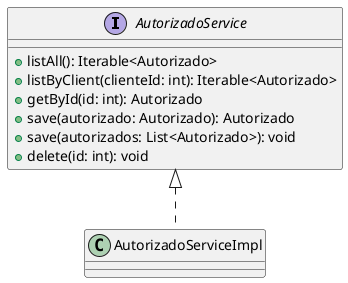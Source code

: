 @startuml AutorizadoService
interface AutorizadoService {
 + listAll(): Iterable<Autorizado>
 + listByClient(clienteId: int): Iterable<Autorizado>
 + getById(id: int): Autorizado
 + save(autorizado: Autorizado): Autorizado
 + save(autorizados: List<Autorizado>): void
 + delete(id: int): void
}
AutorizadoService <|.. AutorizadoServiceImpl
@enduml